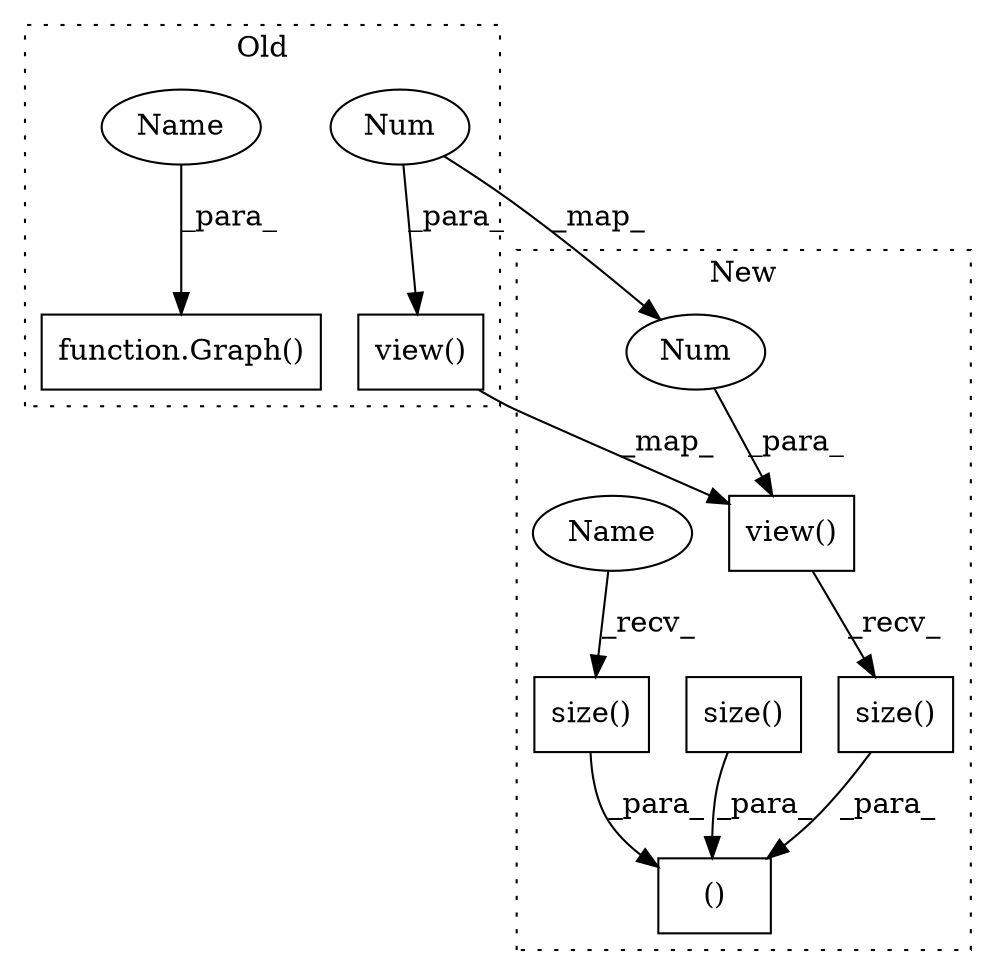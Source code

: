 digraph G {
subgraph cluster0 {
1 [label="function.Graph()" a="75" s="1521,1563" l="6,1" shape="box"];
4 [label="view()" a="75" s="1616,1634" l="16,1" shape="box"];
8 [label="Num" a="76" s="1632" l="2" shape="ellipse"];
10 [label="Name" a="87" s="1527" l="10" shape="ellipse"];
label = "Old";
style="dotted";
}
subgraph cluster1 {
2 [label="size()" a="75" s="1557" l="26" shape="box"];
3 [label="()" a="54" s="1536" l="47" shape="box"];
5 [label="view()" a="75" s="1557,1575" l="16,1" shape="box"];
6 [label="size()" a="75" s="1538" l="17" shape="box"];
7 [label="Num" a="76" s="1573" l="2" shape="ellipse"];
9 [label="size()" a="75" s="1505" l="31" shape="box"];
11 [label="Name" a="87" s="1538" l="10" shape="ellipse"];
label = "New";
style="dotted";
}
2 -> 3 [label="_para_"];
4 -> 5 [label="_map_"];
5 -> 2 [label="_recv_"];
6 -> 3 [label="_para_"];
7 -> 5 [label="_para_"];
8 -> 7 [label="_map_"];
8 -> 4 [label="_para_"];
9 -> 3 [label="_para_"];
10 -> 1 [label="_para_"];
11 -> 6 [label="_recv_"];
}